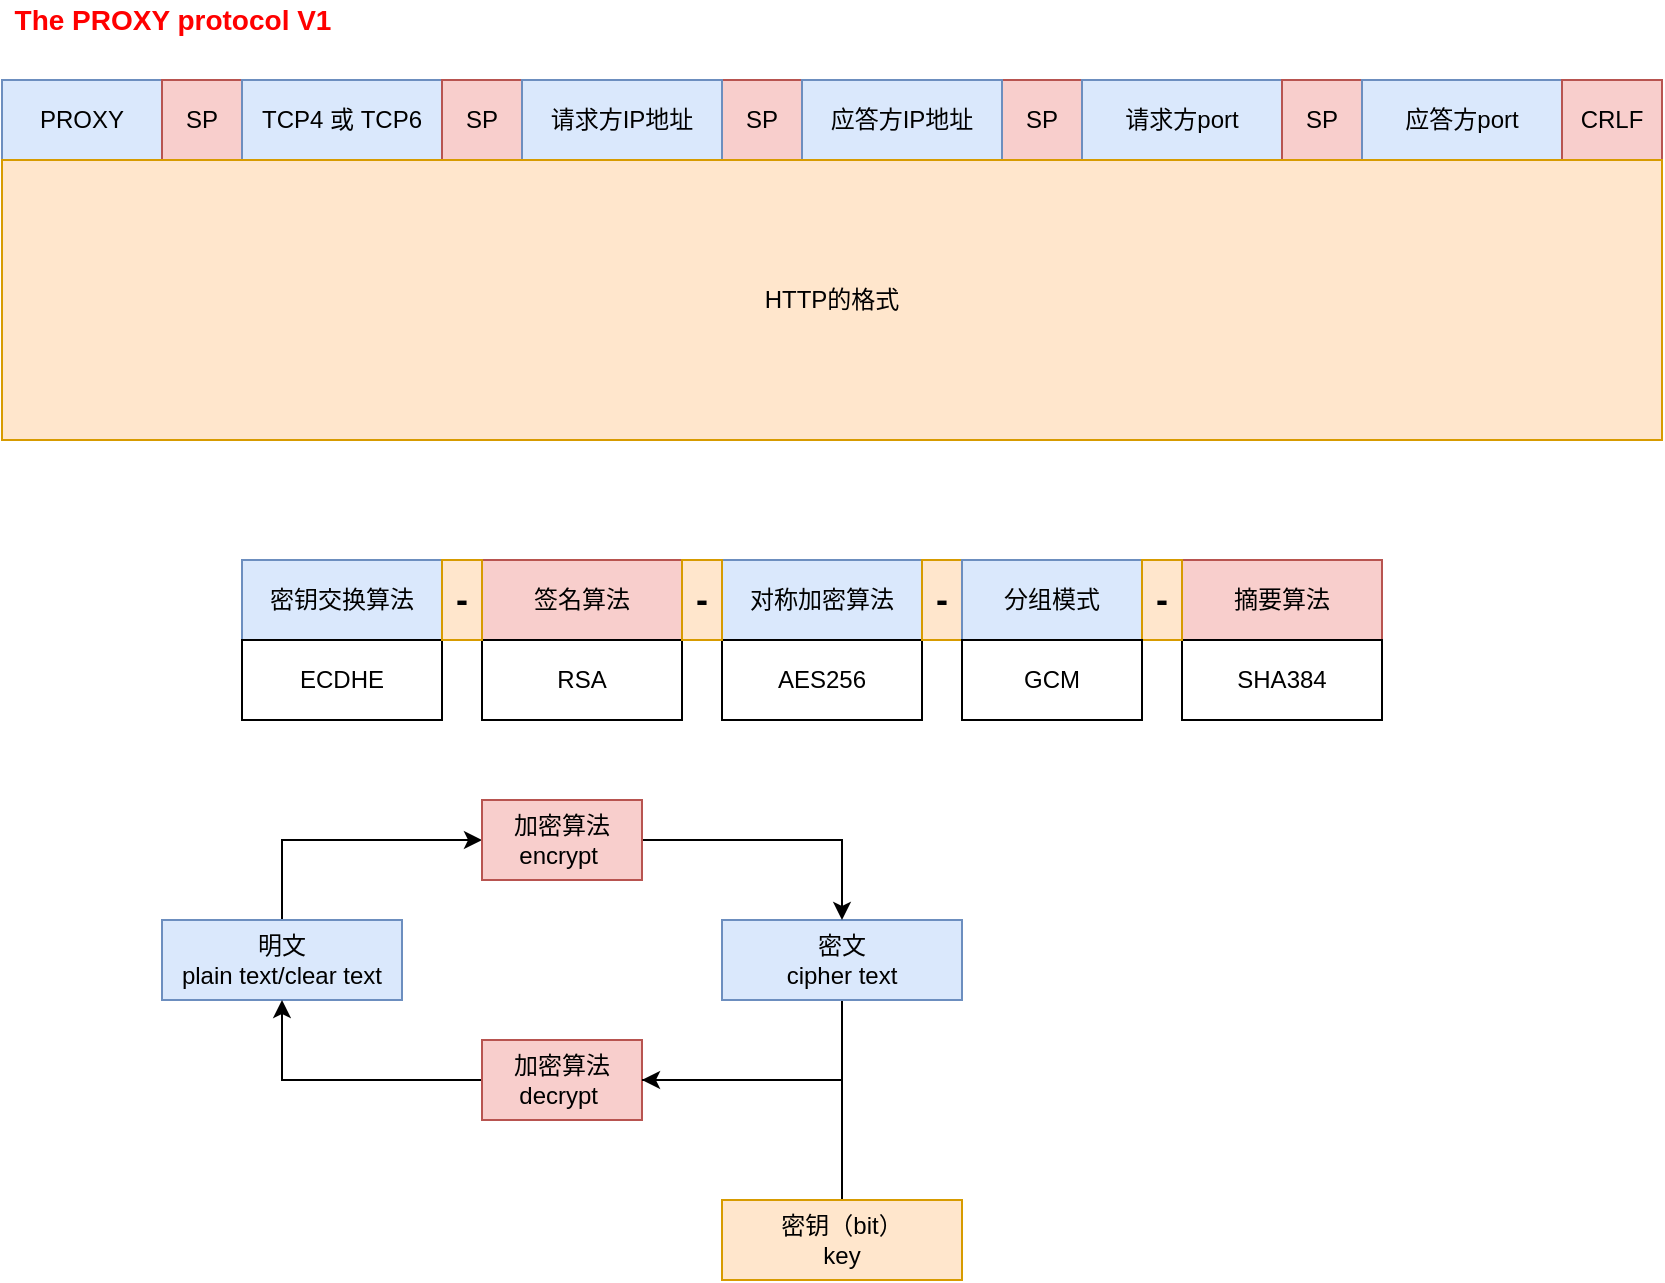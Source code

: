 <mxfile version="14.7.3" type="github">
  <diagram id="BQ_XUraueQYO2NuGsHbD" name="第 1 页">
    <mxGraphModel dx="609" dy="612" grid="1" gridSize="10" guides="1" tooltips="1" connect="1" arrows="1" fold="1" page="1" pageScale="1" pageWidth="827" pageHeight="1169" math="0" shadow="0">
      <root>
        <mxCell id="0" />
        <mxCell id="1" parent="0" />
        <mxCell id="EOxAyNvZtww4RezJIQQF-5" value="PROXY" style="rounded=0;whiteSpace=wrap;html=1;fillColor=#dae8fc;strokeColor=#6c8ebf;" parent="1" vertex="1">
          <mxGeometry y="360" width="80" height="40" as="geometry" />
        </mxCell>
        <mxCell id="EOxAyNvZtww4RezJIQQF-6" value="SP" style="rounded=0;whiteSpace=wrap;html=1;fillColor=#f8cecc;strokeColor=#b85450;" parent="1" vertex="1">
          <mxGeometry x="80" y="360" width="40" height="40" as="geometry" />
        </mxCell>
        <mxCell id="nIKiW4B2EEjBLXtnfSZA-4" value="TCP4 或 TCP6" style="rounded=0;whiteSpace=wrap;html=1;fillColor=#dae8fc;strokeColor=#6c8ebf;" parent="1" vertex="1">
          <mxGeometry x="120" y="360" width="100" height="40" as="geometry" />
        </mxCell>
        <mxCell id="nIKiW4B2EEjBLXtnfSZA-5" value="SP" style="rounded=0;whiteSpace=wrap;html=1;fillColor=#f8cecc;strokeColor=#b85450;" parent="1" vertex="1">
          <mxGeometry x="220" y="360" width="40" height="40" as="geometry" />
        </mxCell>
        <mxCell id="nIKiW4B2EEjBLXtnfSZA-6" value="请求方IP地址" style="rounded=0;whiteSpace=wrap;html=1;fillColor=#dae8fc;strokeColor=#6c8ebf;" parent="1" vertex="1">
          <mxGeometry x="260" y="360" width="100" height="40" as="geometry" />
        </mxCell>
        <mxCell id="nIKiW4B2EEjBLXtnfSZA-7" value="SP" style="rounded=0;whiteSpace=wrap;html=1;fillColor=#f8cecc;strokeColor=#b85450;" parent="1" vertex="1">
          <mxGeometry x="360" y="360" width="40" height="40" as="geometry" />
        </mxCell>
        <mxCell id="nIKiW4B2EEjBLXtnfSZA-11" value="请求方IP地址" style="rounded=0;whiteSpace=wrap;html=1;fillColor=#dae8fc;strokeColor=#6c8ebf;" parent="1" vertex="1">
          <mxGeometry x="260" y="360" width="100" height="40" as="geometry" />
        </mxCell>
        <mxCell id="nIKiW4B2EEjBLXtnfSZA-13" value="SP" style="rounded=0;whiteSpace=wrap;html=1;fillColor=#f8cecc;strokeColor=#b85450;" parent="1" vertex="1">
          <mxGeometry x="500" y="360" width="40" height="40" as="geometry" />
        </mxCell>
        <mxCell id="nIKiW4B2EEjBLXtnfSZA-14" value="请求方port" style="rounded=0;whiteSpace=wrap;html=1;fillColor=#dae8fc;strokeColor=#6c8ebf;" parent="1" vertex="1">
          <mxGeometry x="540" y="360" width="100" height="40" as="geometry" />
        </mxCell>
        <mxCell id="nIKiW4B2EEjBLXtnfSZA-15" value="应答方IP地址" style="rounded=0;whiteSpace=wrap;html=1;fillColor=#dae8fc;strokeColor=#6c8ebf;" parent="1" vertex="1">
          <mxGeometry x="400" y="360" width="100" height="40" as="geometry" />
        </mxCell>
        <mxCell id="nIKiW4B2EEjBLXtnfSZA-16" value="SP" style="rounded=0;whiteSpace=wrap;html=1;fillColor=#f8cecc;strokeColor=#b85450;" parent="1" vertex="1">
          <mxGeometry x="640" y="360" width="40" height="40" as="geometry" />
        </mxCell>
        <mxCell id="nIKiW4B2EEjBLXtnfSZA-17" value="应答方port" style="rounded=0;whiteSpace=wrap;html=1;fillColor=#dae8fc;strokeColor=#6c8ebf;" parent="1" vertex="1">
          <mxGeometry x="680" y="360" width="100" height="40" as="geometry" />
        </mxCell>
        <mxCell id="nIKiW4B2EEjBLXtnfSZA-18" value="CRLF" style="rounded=0;whiteSpace=wrap;html=1;fillColor=#f8cecc;strokeColor=#b85450;" parent="1" vertex="1">
          <mxGeometry x="780" y="360" width="50" height="40" as="geometry" />
        </mxCell>
        <mxCell id="nIKiW4B2EEjBLXtnfSZA-19" value="HTTP的格式" style="rounded=0;whiteSpace=wrap;html=1;fillColor=#ffe6cc;strokeColor=#d79b00;" parent="1" vertex="1">
          <mxGeometry y="400" width="830" height="140" as="geometry" />
        </mxCell>
        <mxCell id="nIKiW4B2EEjBLXtnfSZA-20" value="&lt;b&gt;&lt;font style=&quot;font-size: 14px&quot; color=&quot;#ff0000&quot;&gt;The PROXY protocol V1&lt;/font&gt;&lt;/b&gt;" style="text;html=1;align=center;verticalAlign=middle;resizable=0;points=[];autosize=1;strokeColor=none;" parent="1" vertex="1">
          <mxGeometry y="320" width="170" height="20" as="geometry" />
        </mxCell>
        <mxCell id="KrxlsapzaV7YneJ8UCfw-1" value="密钥交换算法" style="rounded=0;whiteSpace=wrap;html=1;fillColor=#dae8fc;strokeColor=#6c8ebf;" vertex="1" parent="1">
          <mxGeometry x="120" y="600" width="100" height="40" as="geometry" />
        </mxCell>
        <mxCell id="KrxlsapzaV7YneJ8UCfw-2" value="签名算法" style="rounded=0;whiteSpace=wrap;html=1;fillColor=#f8cecc;strokeColor=#b85450;" vertex="1" parent="1">
          <mxGeometry x="240" y="600" width="100" height="40" as="geometry" />
        </mxCell>
        <mxCell id="KrxlsapzaV7YneJ8UCfw-3" value="对称加密算法" style="rounded=0;whiteSpace=wrap;html=1;fillColor=#dae8fc;strokeColor=#6c8ebf;" vertex="1" parent="1">
          <mxGeometry x="360" y="600" width="100" height="40" as="geometry" />
        </mxCell>
        <mxCell id="KrxlsapzaV7YneJ8UCfw-4" value="摘要算法" style="rounded=0;whiteSpace=wrap;html=1;fillColor=#f8cecc;strokeColor=#b85450;" vertex="1" parent="1">
          <mxGeometry x="590" y="600" width="100" height="40" as="geometry" />
        </mxCell>
        <mxCell id="KrxlsapzaV7YneJ8UCfw-5" value="ECDHE" style="rounded=0;whiteSpace=wrap;html=1;" vertex="1" parent="1">
          <mxGeometry x="120" y="640" width="100" height="40" as="geometry" />
        </mxCell>
        <mxCell id="KrxlsapzaV7YneJ8UCfw-6" value="RSA" style="rounded=0;whiteSpace=wrap;html=1;" vertex="1" parent="1">
          <mxGeometry x="240" y="640" width="100" height="40" as="geometry" />
        </mxCell>
        <mxCell id="KrxlsapzaV7YneJ8UCfw-7" value="AES256" style="rounded=0;whiteSpace=wrap;html=1;" vertex="1" parent="1">
          <mxGeometry x="360" y="640" width="100" height="40" as="geometry" />
        </mxCell>
        <mxCell id="KrxlsapzaV7YneJ8UCfw-8" value="SHA384" style="rounded=0;whiteSpace=wrap;html=1;" vertex="1" parent="1">
          <mxGeometry x="590" y="640" width="100" height="40" as="geometry" />
        </mxCell>
        <mxCell id="KrxlsapzaV7YneJ8UCfw-9" value="&lt;b&gt;&lt;font style=&quot;font-size: 18px&quot;&gt;-&lt;/font&gt;&lt;/b&gt;" style="rounded=0;whiteSpace=wrap;html=1;fillColor=#ffe6cc;strokeColor=#d79b00;" vertex="1" parent="1">
          <mxGeometry x="220" y="600" width="20" height="40" as="geometry" />
        </mxCell>
        <mxCell id="KrxlsapzaV7YneJ8UCfw-10" value="&lt;b&gt;&lt;font style=&quot;font-size: 18px&quot;&gt;-&lt;/font&gt;&lt;/b&gt;" style="rounded=0;whiteSpace=wrap;html=1;fillColor=#ffe6cc;strokeColor=#d79b00;" vertex="1" parent="1">
          <mxGeometry x="340" y="600" width="20" height="40" as="geometry" />
        </mxCell>
        <mxCell id="KrxlsapzaV7YneJ8UCfw-11" value="&lt;b&gt;&lt;font style=&quot;font-size: 18px&quot;&gt;-&lt;/font&gt;&lt;/b&gt;" style="rounded=0;whiteSpace=wrap;html=1;fillColor=#ffe6cc;strokeColor=#d79b00;" vertex="1" parent="1">
          <mxGeometry x="460" y="600" width="20" height="40" as="geometry" />
        </mxCell>
        <mxCell id="KrxlsapzaV7YneJ8UCfw-12" value="分组模式" style="rounded=0;whiteSpace=wrap;html=1;fillColor=#dae8fc;strokeColor=#6c8ebf;" vertex="1" parent="1">
          <mxGeometry x="480" y="600" width="90" height="40" as="geometry" />
        </mxCell>
        <mxCell id="KrxlsapzaV7YneJ8UCfw-13" value="&lt;b&gt;&lt;font style=&quot;font-size: 18px&quot;&gt;-&lt;/font&gt;&lt;/b&gt;" style="rounded=0;whiteSpace=wrap;html=1;fillColor=#ffe6cc;strokeColor=#d79b00;" vertex="1" parent="1">
          <mxGeometry x="570" y="600" width="20" height="40" as="geometry" />
        </mxCell>
        <mxCell id="KrxlsapzaV7YneJ8UCfw-14" value="GCM" style="rounded=0;whiteSpace=wrap;html=1;" vertex="1" parent="1">
          <mxGeometry x="480" y="640" width="90" height="40" as="geometry" />
        </mxCell>
        <mxCell id="KrxlsapzaV7YneJ8UCfw-18" style="edgeStyle=orthogonalEdgeStyle;rounded=0;orthogonalLoop=1;jettySize=auto;html=1;entryX=0;entryY=0.5;entryDx=0;entryDy=0;exitX=0.5;exitY=0;exitDx=0;exitDy=0;" edge="1" parent="1" source="KrxlsapzaV7YneJ8UCfw-15" target="KrxlsapzaV7YneJ8UCfw-17">
          <mxGeometry relative="1" as="geometry" />
        </mxCell>
        <mxCell id="KrxlsapzaV7YneJ8UCfw-15" value="明文&lt;br&gt;plain text/clear text" style="rounded=0;whiteSpace=wrap;html=1;fillColor=#dae8fc;strokeColor=#6c8ebf;" vertex="1" parent="1">
          <mxGeometry x="80" y="780" width="120" height="40" as="geometry" />
        </mxCell>
        <mxCell id="KrxlsapzaV7YneJ8UCfw-24" style="edgeStyle=orthogonalEdgeStyle;rounded=0;orthogonalLoop=1;jettySize=auto;html=1;exitX=0.5;exitY=1;exitDx=0;exitDy=0;entryX=1;entryY=0.5;entryDx=0;entryDy=0;" edge="1" parent="1" source="KrxlsapzaV7YneJ8UCfw-16" target="KrxlsapzaV7YneJ8UCfw-20">
          <mxGeometry relative="1" as="geometry" />
        </mxCell>
        <mxCell id="KrxlsapzaV7YneJ8UCfw-16" value="密文&lt;br&gt;cipher text" style="rounded=0;whiteSpace=wrap;html=1;fillColor=#dae8fc;strokeColor=#6c8ebf;" vertex="1" parent="1">
          <mxGeometry x="360" y="780" width="120" height="40" as="geometry" />
        </mxCell>
        <mxCell id="KrxlsapzaV7YneJ8UCfw-19" style="edgeStyle=orthogonalEdgeStyle;rounded=0;orthogonalLoop=1;jettySize=auto;html=1;exitX=1;exitY=0.5;exitDx=0;exitDy=0;entryX=0.5;entryY=0;entryDx=0;entryDy=0;" edge="1" parent="1" source="KrxlsapzaV7YneJ8UCfw-17" target="KrxlsapzaV7YneJ8UCfw-16">
          <mxGeometry relative="1" as="geometry" />
        </mxCell>
        <mxCell id="KrxlsapzaV7YneJ8UCfw-17" value="加密算法&lt;br&gt;encrypt&amp;nbsp;" style="rounded=0;whiteSpace=wrap;html=1;fillColor=#f8cecc;strokeColor=#b85450;" vertex="1" parent="1">
          <mxGeometry x="240" y="720" width="80" height="40" as="geometry" />
        </mxCell>
        <mxCell id="KrxlsapzaV7YneJ8UCfw-23" style="edgeStyle=orthogonalEdgeStyle;rounded=0;orthogonalLoop=1;jettySize=auto;html=1;exitX=0;exitY=0.5;exitDx=0;exitDy=0;entryX=0.5;entryY=1;entryDx=0;entryDy=0;" edge="1" parent="1" source="KrxlsapzaV7YneJ8UCfw-20" target="KrxlsapzaV7YneJ8UCfw-15">
          <mxGeometry relative="1" as="geometry" />
        </mxCell>
        <mxCell id="KrxlsapzaV7YneJ8UCfw-20" value="加密算法&lt;br&gt;decrypt&amp;nbsp;" style="rounded=0;whiteSpace=wrap;html=1;fillColor=#f8cecc;strokeColor=#b85450;" vertex="1" parent="1">
          <mxGeometry x="240" y="840" width="80" height="40" as="geometry" />
        </mxCell>
        <mxCell id="KrxlsapzaV7YneJ8UCfw-26" style="edgeStyle=orthogonalEdgeStyle;rounded=0;orthogonalLoop=1;jettySize=auto;html=1;exitX=0.5;exitY=0;exitDx=0;exitDy=0;entryX=1;entryY=0.5;entryDx=0;entryDy=0;endArrow=none;endFill=0;" edge="1" parent="1" source="KrxlsapzaV7YneJ8UCfw-25" target="KrxlsapzaV7YneJ8UCfw-20">
          <mxGeometry relative="1" as="geometry" />
        </mxCell>
        <mxCell id="KrxlsapzaV7YneJ8UCfw-25" value="密钥（bit）&lt;br&gt;key" style="rounded=0;whiteSpace=wrap;html=1;fillColor=#ffe6cc;strokeColor=#d79b00;" vertex="1" parent="1">
          <mxGeometry x="360" y="920" width="120" height="40" as="geometry" />
        </mxCell>
      </root>
    </mxGraphModel>
  </diagram>
</mxfile>
